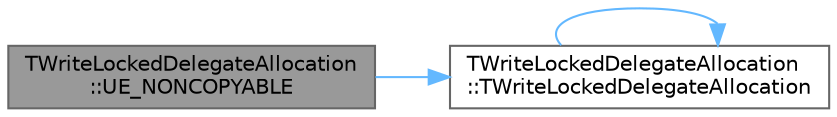 digraph "TWriteLockedDelegateAllocation::UE_NONCOPYABLE"
{
 // INTERACTIVE_SVG=YES
 // LATEX_PDF_SIZE
  bgcolor="transparent";
  edge [fontname=Helvetica,fontsize=10,labelfontname=Helvetica,labelfontsize=10];
  node [fontname=Helvetica,fontsize=10,shape=box,height=0.2,width=0.4];
  rankdir="LR";
  Node1 [id="Node000001",label="TWriteLockedDelegateAllocation\l::UE_NONCOPYABLE",height=0.2,width=0.4,color="gray40", fillcolor="grey60", style="filled", fontcolor="black",tooltip=" "];
  Node1 -> Node2 [id="edge1_Node000001_Node000002",color="steelblue1",style="solid",tooltip=" "];
  Node2 [id="Node000002",label="TWriteLockedDelegateAllocation\l::TWriteLockedDelegateAllocation",height=0.2,width=0.4,color="grey40", fillcolor="white", style="filled",URL="$db/d94/structTWriteLockedDelegateAllocation.html#a9a837f572d1a90a92c828be0b3827eb3",tooltip=" "];
  Node2 -> Node2 [id="edge2_Node000002_Node000002",color="steelblue1",style="solid",tooltip=" "];
}
